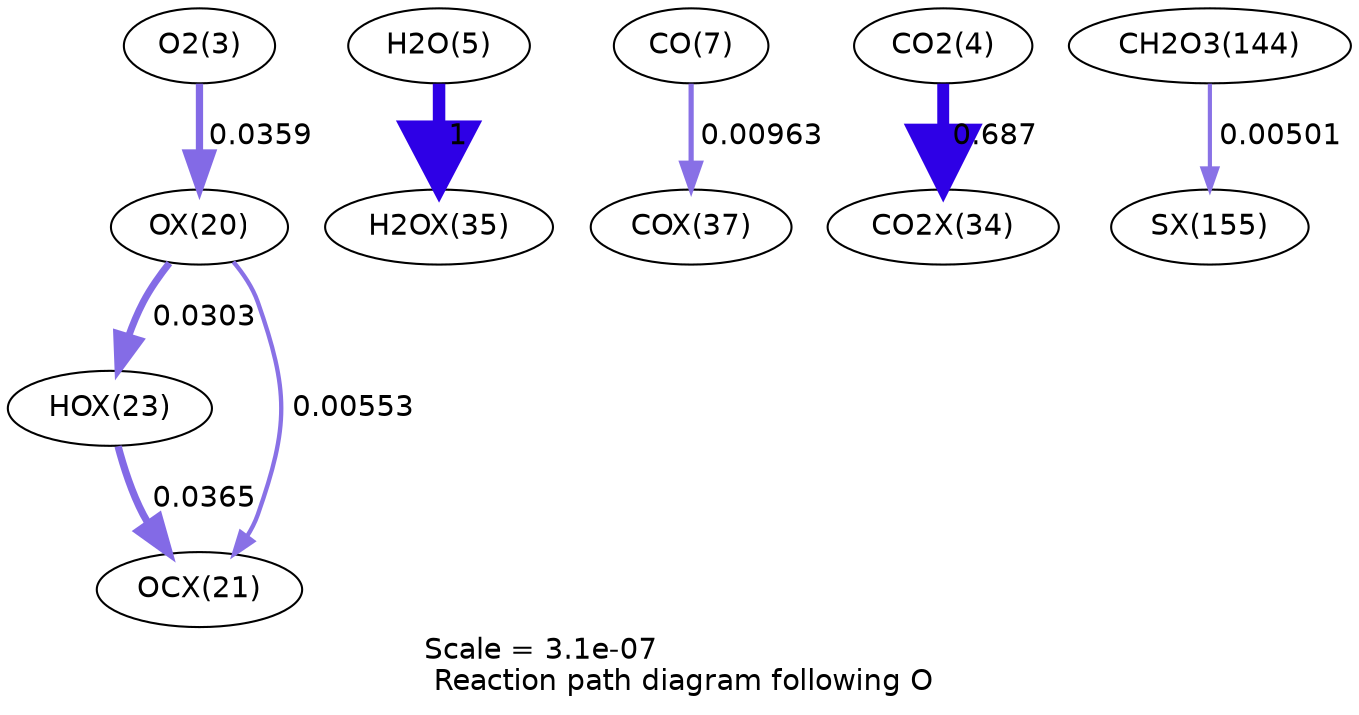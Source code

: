 digraph reaction_paths {
center=1;
s5 -> s24[fontname="Helvetica", penwidth=3.49, arrowsize=1.74, color="0.7, 0.536, 0.9"
, label=" 0.0359"];
s24 -> s27[fontname="Helvetica", penwidth=3.36, arrowsize=1.68, color="0.7, 0.53, 0.9"
, label=" 0.0303"];
s24 -> s25[fontname="Helvetica", penwidth=2.08, arrowsize=1.04, color="0.7, 0.506, 0.9"
, label=" 0.00553"];
s27 -> s25[fontname="Helvetica", penwidth=3.5, arrowsize=1.75, color="0.7, 0.536, 0.9"
, label=" 0.0365"];
s7 -> s34[fontname="Helvetica", penwidth=6, arrowsize=3, color="0.7, 1.5, 0.9"
, label=" 1"];
s9 -> s36[fontname="Helvetica", penwidth=2.49, arrowsize=1.25, color="0.7, 0.51, 0.9"
, label=" 0.00963"];
s6 -> s33[fontname="Helvetica", penwidth=5.72, arrowsize=2.86, color="0.7, 1.19, 0.9"
, label=" 0.687"];
s21 -> s41[fontname="Helvetica", penwidth=2, arrowsize=1, color="0.7, 0.505, 0.9"
, label=" 0.00501"];
s5 [ fontname="Helvetica", label="O2(3)"];
s6 [ fontname="Helvetica", label="CO2(4)"];
s7 [ fontname="Helvetica", label="H2O(5)"];
s9 [ fontname="Helvetica", label="CO(7)"];
s21 [ fontname="Helvetica", label="CH2O3(144)"];
s24 [ fontname="Helvetica", label="OX(20)"];
s25 [ fontname="Helvetica", label="OCX(21)"];
s27 [ fontname="Helvetica", label="HOX(23)"];
s33 [ fontname="Helvetica", label="CO2X(34)"];
s34 [ fontname="Helvetica", label="H2OX(35)"];
s36 [ fontname="Helvetica", label="COX(37)"];
s41 [ fontname="Helvetica", label="SX(155)"];
 label = "Scale = 3.1e-07\l Reaction path diagram following O";
 fontname = "Helvetica";
}
